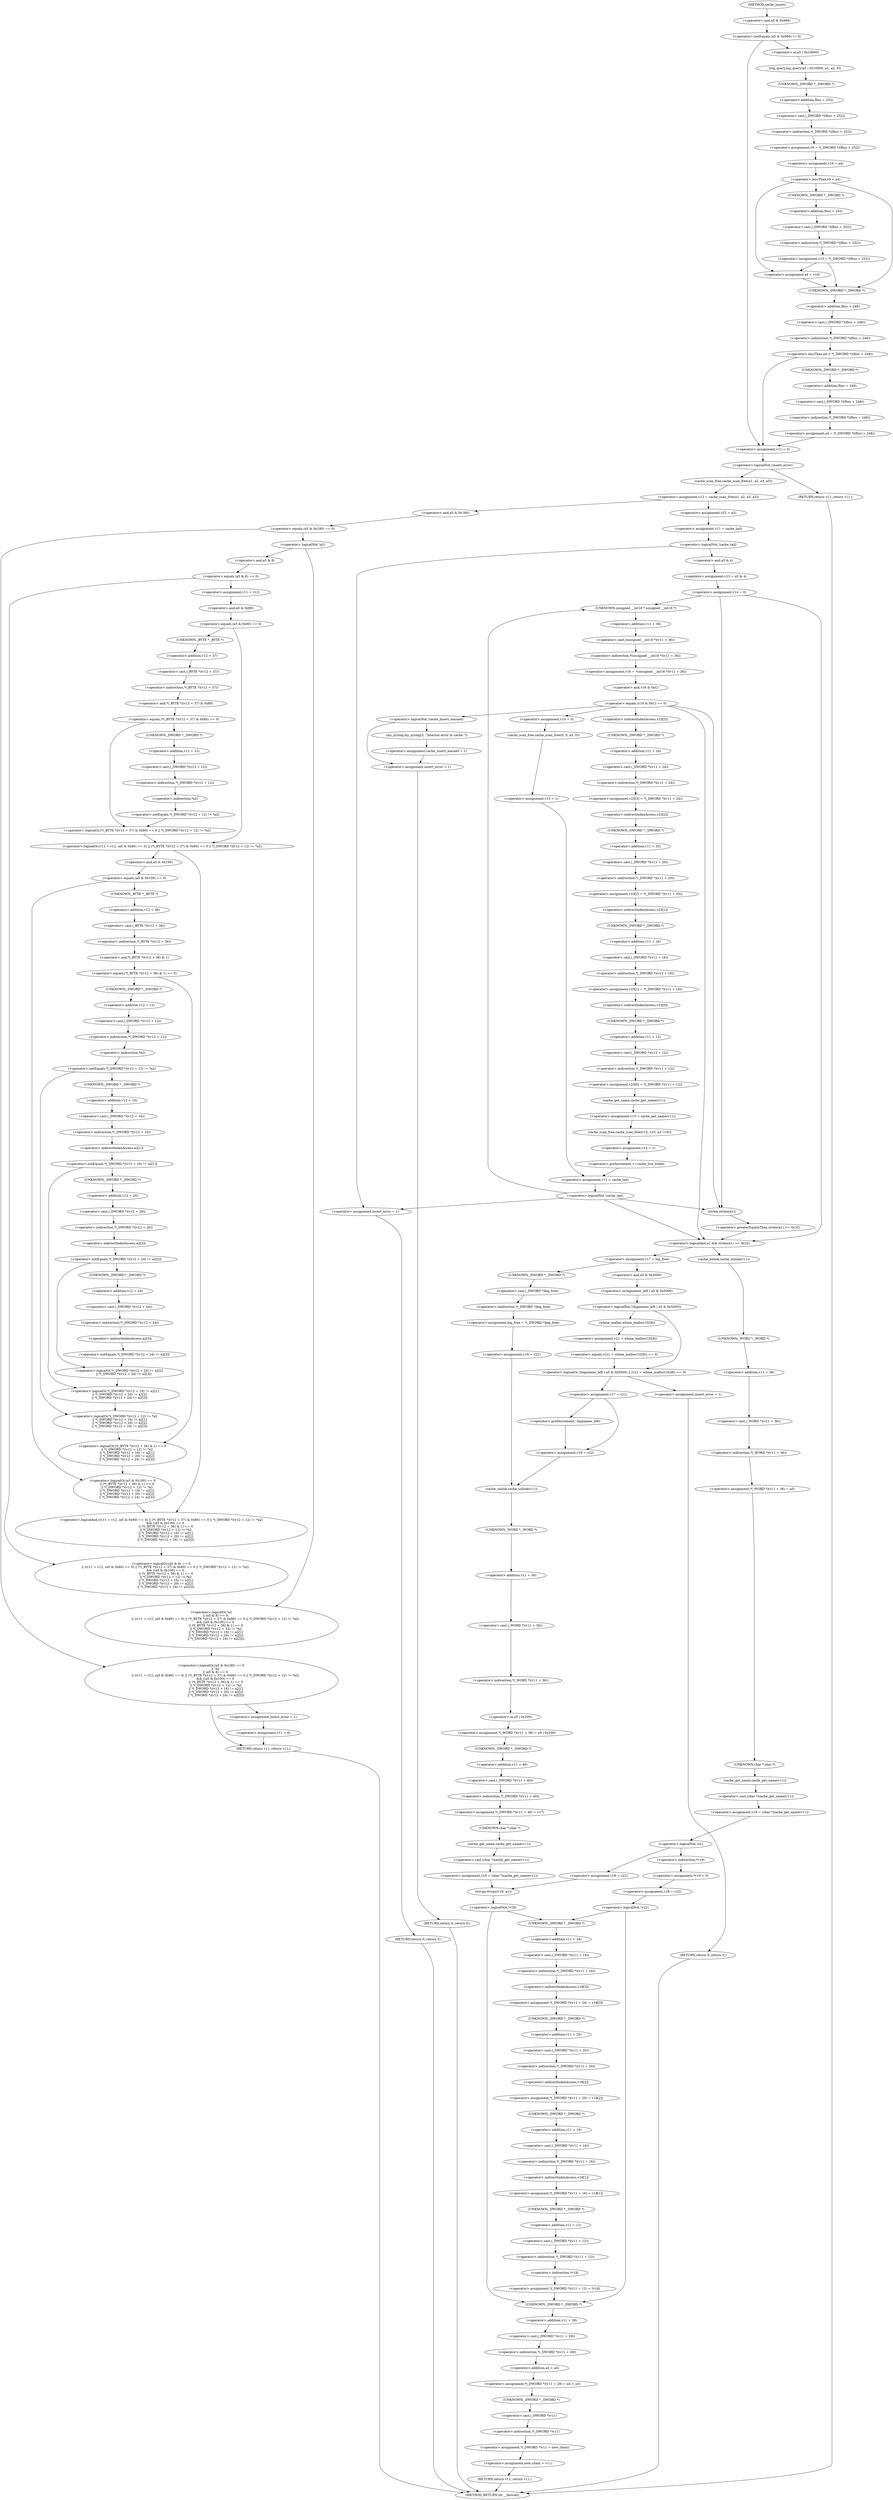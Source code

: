 digraph cache_insert {  
"1000137" [label = "(<operator>.notEquals,(a5 & 0x980) != 0)" ]
"1000138" [label = "(<operator>.and,a5 & 0x980)" ]
"1000143" [label = "(log_query,log_query(a5 | 0x10000, a1, a2, 0))" ]
"1000144" [label = "(<operator>.or,a5 | 0x10000)" ]
"1000150" [label = "(<operator>.assignment,v9 = *(_DWORD *)(fbss + 252))" ]
"1000152" [label = "(<operator>.indirection,*(_DWORD *)(fbss + 252))" ]
"1000153" [label = "(<operator>.cast,(_DWORD *)(fbss + 252))" ]
"1000154" [label = "(UNKNOWN,_DWORD *,_DWORD *)" ]
"1000155" [label = "(<operator>.addition,fbss + 252)" ]
"1000158" [label = "(<operator>.assignment,v10 = a4)" ]
"1000162" [label = "(<operator>.lessThan,v9 < a4)" ]
"1000165" [label = "(<operator>.assignment,v10 = *(_DWORD *)(fbss + 252))" ]
"1000167" [label = "(<operator>.indirection,*(_DWORD *)(fbss + 252))" ]
"1000168" [label = "(<operator>.cast,(_DWORD *)(fbss + 252))" ]
"1000169" [label = "(UNKNOWN,_DWORD *,_DWORD *)" ]
"1000170" [label = "(<operator>.addition,fbss + 252)" ]
"1000175" [label = "(<operator>.assignment,a4 = v10)" ]
"1000179" [label = "(<operator>.lessThan,a4 < *(_DWORD *)(fbss + 248))" ]
"1000181" [label = "(<operator>.indirection,*(_DWORD *)(fbss + 248))" ]
"1000182" [label = "(<operator>.cast,(_DWORD *)(fbss + 248))" ]
"1000183" [label = "(UNKNOWN,_DWORD *,_DWORD *)" ]
"1000184" [label = "(<operator>.addition,fbss + 248)" ]
"1000187" [label = "(<operator>.assignment,a4 = *(_DWORD *)(fbss + 248))" ]
"1000189" [label = "(<operator>.indirection,*(_DWORD *)(fbss + 248))" ]
"1000190" [label = "(<operator>.cast,(_DWORD *)(fbss + 248))" ]
"1000191" [label = "(UNKNOWN,_DWORD *,_DWORD *)" ]
"1000192" [label = "(<operator>.addition,fbss + 248)" ]
"1000195" [label = "(<operator>.assignment,v11 = 0)" ]
"1000199" [label = "(<operator>.logicalNot,!insert_error)" ]
"1000202" [label = "(<operator>.assignment,v12 = cache_scan_free(a1, a2, a3, a5))" ]
"1000204" [label = "(cache_scan_free,cache_scan_free(a1, a2, a3, a5))" ]
"1000213" [label = "(<operator>.logicalOr,(a5 & 0x180) == 0\n        || !a2\n        || (a5 & 8) == 0\n        || ((v11 = v12, (a5 & 0x80) == 0) || (*(_BYTE *)(v12 + 37) & 0x80) == 0 || *(_DWORD *)(v12 + 12) != *a2)\n        && ((a5 & 0x100) == 0\n         || (*(_BYTE *)(v12 + 36) & 1) == 0\n         || *(_DWORD *)(v12 + 12) != *a2\n         || *(_DWORD *)(v12 + 16) != a2[1]\n         || *(_DWORD *)(v12 + 20) != a2[2]\n         || *(_DWORD *)(v12 + 24) != a2[3]))" ]
"1000214" [label = "(<operator>.equals,(a5 & 0x180) == 0)" ]
"1000215" [label = "(<operator>.and,a5 & 0x180)" ]
"1000219" [label = "(<operator>.logicalOr,!a2\n        || (a5 & 8) == 0\n        || ((v11 = v12, (a5 & 0x80) == 0) || (*(_BYTE *)(v12 + 37) & 0x80) == 0 || *(_DWORD *)(v12 + 12) != *a2)\n        && ((a5 & 0x100) == 0\n         || (*(_BYTE *)(v12 + 36) & 1) == 0\n         || *(_DWORD *)(v12 + 12) != *a2\n         || *(_DWORD *)(v12 + 16) != a2[1]\n         || *(_DWORD *)(v12 + 20) != a2[2]\n         || *(_DWORD *)(v12 + 24) != a2[3]))" ]
"1000220" [label = "(<operator>.logicalNot,!a2)" ]
"1000222" [label = "(<operator>.logicalOr,(a5 & 8) == 0\n        || ((v11 = v12, (a5 & 0x80) == 0) || (*(_BYTE *)(v12 + 37) & 0x80) == 0 || *(_DWORD *)(v12 + 12) != *a2)\n        && ((a5 & 0x100) == 0\n         || (*(_BYTE *)(v12 + 36) & 1) == 0\n         || *(_DWORD *)(v12 + 12) != *a2\n         || *(_DWORD *)(v12 + 16) != a2[1]\n         || *(_DWORD *)(v12 + 20) != a2[2]\n         || *(_DWORD *)(v12 + 24) != a2[3]))" ]
"1000223" [label = "(<operator>.equals,(a5 & 8) == 0)" ]
"1000224" [label = "(<operator>.and,a5 & 8)" ]
"1000228" [label = "(<operator>.logicalAnd,((v11 = v12, (a5 & 0x80) == 0) || (*(_BYTE *)(v12 + 37) & 0x80) == 0 || *(_DWORD *)(v12 + 12) != *a2)\n        && ((a5 & 0x100) == 0\n         || (*(_BYTE *)(v12 + 36) & 1) == 0\n         || *(_DWORD *)(v12 + 12) != *a2\n         || *(_DWORD *)(v12 + 16) != a2[1]\n         || *(_DWORD *)(v12 + 20) != a2[2]\n         || *(_DWORD *)(v12 + 24) != a2[3]))" ]
"1000229" [label = "(<operator>.logicalOr,(v11 = v12, (a5 & 0x80) == 0) || (*(_BYTE *)(v12 + 37) & 0x80) == 0 || *(_DWORD *)(v12 + 12) != *a2)" ]
"1000231" [label = "(<operator>.assignment,v11 = v12)" ]
"1000234" [label = "(<operator>.equals,(a5 & 0x80) == 0)" ]
"1000235" [label = "(<operator>.and,a5 & 0x80)" ]
"1000239" [label = "(<operator>.logicalOr,(*(_BYTE *)(v12 + 37) & 0x80) == 0 || *(_DWORD *)(v12 + 12) != *a2)" ]
"1000240" [label = "(<operator>.equals,(*(_BYTE *)(v12 + 37) & 0x80) == 0)" ]
"1000241" [label = "(<operator>.and,*(_BYTE *)(v12 + 37) & 0x80)" ]
"1000242" [label = "(<operator>.indirection,*(_BYTE *)(v12 + 37))" ]
"1000243" [label = "(<operator>.cast,(_BYTE *)(v12 + 37))" ]
"1000244" [label = "(UNKNOWN,_BYTE *,_BYTE *)" ]
"1000245" [label = "(<operator>.addition,v12 + 37)" ]
"1000250" [label = "(<operator>.notEquals,*(_DWORD *)(v12 + 12) != *a2)" ]
"1000251" [label = "(<operator>.indirection,*(_DWORD *)(v12 + 12))" ]
"1000252" [label = "(<operator>.cast,(_DWORD *)(v12 + 12))" ]
"1000253" [label = "(UNKNOWN,_DWORD *,_DWORD *)" ]
"1000254" [label = "(<operator>.addition,v12 + 12)" ]
"1000257" [label = "(<operator>.indirection,*a2)" ]
"1000259" [label = "(<operator>.logicalOr,(a5 & 0x100) == 0\n         || (*(_BYTE *)(v12 + 36) & 1) == 0\n         || *(_DWORD *)(v12 + 12) != *a2\n         || *(_DWORD *)(v12 + 16) != a2[1]\n         || *(_DWORD *)(v12 + 20) != a2[2]\n         || *(_DWORD *)(v12 + 24) != a2[3])" ]
"1000260" [label = "(<operator>.equals,(a5 & 0x100) == 0)" ]
"1000261" [label = "(<operator>.and,a5 & 0x100)" ]
"1000265" [label = "(<operator>.logicalOr,(*(_BYTE *)(v12 + 36) & 1) == 0\n         || *(_DWORD *)(v12 + 12) != *a2\n         || *(_DWORD *)(v12 + 16) != a2[1]\n         || *(_DWORD *)(v12 + 20) != a2[2]\n         || *(_DWORD *)(v12 + 24) != a2[3])" ]
"1000266" [label = "(<operator>.equals,(*(_BYTE *)(v12 + 36) & 1) == 0)" ]
"1000267" [label = "(<operator>.and,*(_BYTE *)(v12 + 36) & 1)" ]
"1000268" [label = "(<operator>.indirection,*(_BYTE *)(v12 + 36))" ]
"1000269" [label = "(<operator>.cast,(_BYTE *)(v12 + 36))" ]
"1000270" [label = "(UNKNOWN,_BYTE *,_BYTE *)" ]
"1000271" [label = "(<operator>.addition,v12 + 36)" ]
"1000276" [label = "(<operator>.logicalOr,*(_DWORD *)(v12 + 12) != *a2\n         || *(_DWORD *)(v12 + 16) != a2[1]\n         || *(_DWORD *)(v12 + 20) != a2[2]\n         || *(_DWORD *)(v12 + 24) != a2[3])" ]
"1000277" [label = "(<operator>.notEquals,*(_DWORD *)(v12 + 12) != *a2)" ]
"1000278" [label = "(<operator>.indirection,*(_DWORD *)(v12 + 12))" ]
"1000279" [label = "(<operator>.cast,(_DWORD *)(v12 + 12))" ]
"1000280" [label = "(UNKNOWN,_DWORD *,_DWORD *)" ]
"1000281" [label = "(<operator>.addition,v12 + 12)" ]
"1000284" [label = "(<operator>.indirection,*a2)" ]
"1000286" [label = "(<operator>.logicalOr,*(_DWORD *)(v12 + 16) != a2[1]\n         || *(_DWORD *)(v12 + 20) != a2[2]\n         || *(_DWORD *)(v12 + 24) != a2[3])" ]
"1000287" [label = "(<operator>.notEquals,*(_DWORD *)(v12 + 16) != a2[1])" ]
"1000288" [label = "(<operator>.indirection,*(_DWORD *)(v12 + 16))" ]
"1000289" [label = "(<operator>.cast,(_DWORD *)(v12 + 16))" ]
"1000290" [label = "(UNKNOWN,_DWORD *,_DWORD *)" ]
"1000291" [label = "(<operator>.addition,v12 + 16)" ]
"1000294" [label = "(<operator>.indirectIndexAccess,a2[1])" ]
"1000297" [label = "(<operator>.logicalOr,*(_DWORD *)(v12 + 20) != a2[2]\n         || *(_DWORD *)(v12 + 24) != a2[3])" ]
"1000298" [label = "(<operator>.notEquals,*(_DWORD *)(v12 + 20) != a2[2])" ]
"1000299" [label = "(<operator>.indirection,*(_DWORD *)(v12 + 20))" ]
"1000300" [label = "(<operator>.cast,(_DWORD *)(v12 + 20))" ]
"1000301" [label = "(UNKNOWN,_DWORD *,_DWORD *)" ]
"1000302" [label = "(<operator>.addition,v12 + 20)" ]
"1000305" [label = "(<operator>.indirectIndexAccess,a2[2])" ]
"1000308" [label = "(<operator>.notEquals,*(_DWORD *)(v12 + 24) != a2[3])" ]
"1000309" [label = "(<operator>.indirection,*(_DWORD *)(v12 + 24))" ]
"1000310" [label = "(<operator>.cast,(_DWORD *)(v12 + 24))" ]
"1000311" [label = "(UNKNOWN,_DWORD *,_DWORD *)" ]
"1000312" [label = "(<operator>.addition,v12 + 24)" ]
"1000315" [label = "(<operator>.indirectIndexAccess,a2[3])" ]
"1000319" [label = "(<operator>.assignment,insert_error = 1)" ]
"1000322" [label = "(<operator>.assignment,v11 = 0)" ]
"1000325" [label = "(RETURN,return v11;,return v11;)" ]
"1000327" [label = "(<operator>.assignment,v22 = a2)" ]
"1000330" [label = "(<operator>.assignment,v11 = cache_tail)" ]
"1000334" [label = "(<operator>.logicalNot,!cache_tail)" ]
"1000338" [label = "(<operator>.assignment,insert_error = 1)" ]
"1000341" [label = "(RETURN,return 0;,return 0;)" ]
"1000343" [label = "(<operator>.assignment,v13 = a5 & 4)" ]
"1000345" [label = "(<operator>.and,a5 & 4)" ]
"1000348" [label = "(<operator>.assignment,v14 = 0)" ]
"1000354" [label = "(<operator>.assignment,v16 = *(unsigned __int16 *)(v11 + 36))" ]
"1000356" [label = "(<operator>.indirection,*(unsigned __int16 *)(v11 + 36))" ]
"1000357" [label = "(<operator>.cast,(unsigned __int16 *)(v11 + 36))" ]
"1000358" [label = "(UNKNOWN,unsigned __int16 *,unsigned __int16 *)" ]
"1000359" [label = "(<operator>.addition,v11 + 36)" ]
"1000363" [label = "(<operator>.equals,(v16 & 0xC) == 0)" ]
"1000364" [label = "(<operator>.and,v16 & 0xC)" ]
"1000373" [label = "(<operator>.logicalNot,!cache_insert_warned)" ]
"1000376" [label = "(my_syslog,my_syslog(3, \"Internal error in cache.\"))" ]
"1000379" [label = "(<operator>.assignment,cache_insert_warned = 1)" ]
"1000382" [label = "(<operator>.assignment,insert_error = 1)" ]
"1000385" [label = "(RETURN,return 0;,return 0;)" ]
"1000390" [label = "(<operator>.assignment,v23[3] = *(_DWORD *)(v11 + 24))" ]
"1000391" [label = "(<operator>.indirectIndexAccess,v23[3])" ]
"1000394" [label = "(<operator>.indirection,*(_DWORD *)(v11 + 24))" ]
"1000395" [label = "(<operator>.cast,(_DWORD *)(v11 + 24))" ]
"1000396" [label = "(UNKNOWN,_DWORD *,_DWORD *)" ]
"1000397" [label = "(<operator>.addition,v11 + 24)" ]
"1000400" [label = "(<operator>.assignment,v23[2] = *(_DWORD *)(v11 + 20))" ]
"1000401" [label = "(<operator>.indirectIndexAccess,v23[2])" ]
"1000404" [label = "(<operator>.indirection,*(_DWORD *)(v11 + 20))" ]
"1000405" [label = "(<operator>.cast,(_DWORD *)(v11 + 20))" ]
"1000406" [label = "(UNKNOWN,_DWORD *,_DWORD *)" ]
"1000407" [label = "(<operator>.addition,v11 + 20)" ]
"1000410" [label = "(<operator>.assignment,v23[1] = *(_DWORD *)(v11 + 16))" ]
"1000411" [label = "(<operator>.indirectIndexAccess,v23[1])" ]
"1000414" [label = "(<operator>.indirection,*(_DWORD *)(v11 + 16))" ]
"1000415" [label = "(<operator>.cast,(_DWORD *)(v11 + 16))" ]
"1000416" [label = "(UNKNOWN,_DWORD *,_DWORD *)" ]
"1000417" [label = "(<operator>.addition,v11 + 16)" ]
"1000420" [label = "(<operator>.assignment,v23[0] = *(_DWORD *)(v11 + 12))" ]
"1000421" [label = "(<operator>.indirectIndexAccess,v23[0])" ]
"1000424" [label = "(<operator>.indirection,*(_DWORD *)(v11 + 12))" ]
"1000425" [label = "(<operator>.cast,(_DWORD *)(v11 + 12))" ]
"1000426" [label = "(UNKNOWN,_DWORD *,_DWORD *)" ]
"1000427" [label = "(<operator>.addition,v11 + 12)" ]
"1000430" [label = "(<operator>.assignment,v15 = cache_get_name(v11))" ]
"1000432" [label = "(cache_get_name,cache_get_name(v11))" ]
"1000434" [label = "(cache_scan_free,cache_scan_free(v15, v23, a3, v16))" ]
"1000439" [label = "(<operator>.assignment,v14 = 1)" ]
"1000442" [label = "(<operator>.preIncrement,++cache_live_freed)" ]
"1000446" [label = "(<operator>.assignment,v14 = 0)" ]
"1000449" [label = "(cache_scan_free,cache_scan_free(0, 0, a3, 0))" ]
"1000454" [label = "(<operator>.assignment,v13 = 1)" ]
"1000457" [label = "(<operator>.assignment,v11 = cache_tail)" ]
"1000461" [label = "(<operator>.logicalNot,!cache_tail)" ]
"1000465" [label = "(<operator>.logicalAnd,a1 && strlen(a1) >= 0x32)" ]
"1000467" [label = "(<operator>.greaterEqualsThan,strlen(a1) >= 0x32)" ]
"1000468" [label = "(strlen,strlen(a1))" ]
"1000472" [label = "(<operator>.assignment,v17 = big_free)" ]
"1000478" [label = "(<operator>.assignment,big_free = *(_DWORD *)big_free)" ]
"1000480" [label = "(<operator>.indirection,*(_DWORD *)big_free)" ]
"1000481" [label = "(<operator>.cast,(_DWORD *)big_free)" ]
"1000482" [label = "(UNKNOWN,_DWORD *,_DWORD *)" ]
"1000484" [label = "(<operator>.assignment,v18 = v22)" ]
"1000490" [label = "(<operator>.logicalOr,!(bignames_left | a5 & 0x5000) || (v21 = whine_malloc(1028)) == 0)" ]
"1000491" [label = "(<operator>.logicalNot,!(bignames_left | a5 & 0x5000))" ]
"1000492" [label = "(<operator>.or,bignames_left | a5 & 0x5000)" ]
"1000494" [label = "(<operator>.and,a5 & 0x5000)" ]
"1000497" [label = "(<operator>.equals,(v21 = whine_malloc(1028)) == 0)" ]
"1000498" [label = "(<operator>.assignment,v21 = whine_malloc(1028))" ]
"1000500" [label = "(whine_malloc,whine_malloc(1028))" ]
"1000504" [label = "(<operator>.assignment,insert_error = 1)" ]
"1000507" [label = "(RETURN,return 0;,return 0;)" ]
"1000509" [label = "(<operator>.assignment,v17 = v21)" ]
"1000514" [label = "(<operator>.preDecrement,--bignames_left)" ]
"1000516" [label = "(<operator>.assignment,v18 = v22)" ]
"1000519" [label = "(cache_unlink,cache_unlink(v11))" ]
"1000521" [label = "(<operator>.assignment,*(_WORD *)(v11 + 36) = a5 | 0x200)" ]
"1000522" [label = "(<operator>.indirection,*(_WORD *)(v11 + 36))" ]
"1000523" [label = "(<operator>.cast,(_WORD *)(v11 + 36))" ]
"1000524" [label = "(UNKNOWN,_WORD *,_WORD *)" ]
"1000525" [label = "(<operator>.addition,v11 + 36)" ]
"1000528" [label = "(<operator>.or,a5 | 0x200)" ]
"1000531" [label = "(<operator>.assignment,*(_DWORD *)(v11 + 40) = v17)" ]
"1000532" [label = "(<operator>.indirection,*(_DWORD *)(v11 + 40))" ]
"1000533" [label = "(<operator>.cast,(_DWORD *)(v11 + 40))" ]
"1000534" [label = "(UNKNOWN,_DWORD *,_DWORD *)" ]
"1000535" [label = "(<operator>.addition,v11 + 40)" ]
"1000539" [label = "(<operator>.assignment,v19 = (char *)cache_get_name(v11))" ]
"1000541" [label = "(<operator>.cast,(char *)cache_get_name(v11))" ]
"1000542" [label = "(UNKNOWN,char *,char *)" ]
"1000543" [label = "(cache_get_name,cache_get_name(v11))" ]
"1000547" [label = "(cache_unlink,cache_unlink(v11))" ]
"1000549" [label = "(<operator>.assignment,*(_WORD *)(v11 + 36) = a5)" ]
"1000550" [label = "(<operator>.indirection,*(_WORD *)(v11 + 36))" ]
"1000551" [label = "(<operator>.cast,(_WORD *)(v11 + 36))" ]
"1000552" [label = "(UNKNOWN,_WORD *,_WORD *)" ]
"1000553" [label = "(<operator>.addition,v11 + 36)" ]
"1000557" [label = "(<operator>.assignment,v19 = (char *)cache_get_name(v11))" ]
"1000559" [label = "(<operator>.cast,(char *)cache_get_name(v11))" ]
"1000560" [label = "(UNKNOWN,char *,char *)" ]
"1000561" [label = "(cache_get_name,cache_get_name(v11))" ]
"1000564" [label = "(<operator>.logicalNot,!a1)" ]
"1000567" [label = "(<operator>.assignment,*v19 = 0)" ]
"1000568" [label = "(<operator>.indirection,*v19)" ]
"1000571" [label = "(<operator>.assignment,v18 = v22)" ]
"1000575" [label = "(<operator>.logicalNot,!v22)" ]
"1000579" [label = "(<operator>.assignment,v18 = v22)" ]
"1000582" [label = "(strcpy,strcpy(v19, a1))" ]
"1000586" [label = "(<operator>.logicalNot,!v18)" ]
"1000590" [label = "(<operator>.assignment,*(_DWORD *)(v11 + 28) = a4 + a3)" ]
"1000591" [label = "(<operator>.indirection,*(_DWORD *)(v11 + 28))" ]
"1000592" [label = "(<operator>.cast,(_DWORD *)(v11 + 28))" ]
"1000593" [label = "(UNKNOWN,_DWORD *,_DWORD *)" ]
"1000594" [label = "(<operator>.addition,v11 + 28)" ]
"1000597" [label = "(<operator>.addition,a4 + a3)" ]
"1000600" [label = "(<operator>.assignment,*(_DWORD *)v11 = new_chain)" ]
"1000601" [label = "(<operator>.indirection,*(_DWORD *)v11)" ]
"1000602" [label = "(<operator>.cast,(_DWORD *)v11)" ]
"1000603" [label = "(UNKNOWN,_DWORD *,_DWORD *)" ]
"1000606" [label = "(<operator>.assignment,new_chain = v11)" ]
"1000609" [label = "(RETURN,return v11;,return v11;)" ]
"1000612" [label = "(<operator>.assignment,*(_DWORD *)(v11 + 24) = v18[3])" ]
"1000613" [label = "(<operator>.indirection,*(_DWORD *)(v11 + 24))" ]
"1000614" [label = "(<operator>.cast,(_DWORD *)(v11 + 24))" ]
"1000615" [label = "(UNKNOWN,_DWORD *,_DWORD *)" ]
"1000616" [label = "(<operator>.addition,v11 + 24)" ]
"1000619" [label = "(<operator>.indirectIndexAccess,v18[3])" ]
"1000622" [label = "(<operator>.assignment,*(_DWORD *)(v11 + 20) = v18[2])" ]
"1000623" [label = "(<operator>.indirection,*(_DWORD *)(v11 + 20))" ]
"1000624" [label = "(<operator>.cast,(_DWORD *)(v11 + 20))" ]
"1000625" [label = "(UNKNOWN,_DWORD *,_DWORD *)" ]
"1000626" [label = "(<operator>.addition,v11 + 20)" ]
"1000629" [label = "(<operator>.indirectIndexAccess,v18[2])" ]
"1000632" [label = "(<operator>.assignment,*(_DWORD *)(v11 + 16) = v18[1])" ]
"1000633" [label = "(<operator>.indirection,*(_DWORD *)(v11 + 16))" ]
"1000634" [label = "(<operator>.cast,(_DWORD *)(v11 + 16))" ]
"1000635" [label = "(UNKNOWN,_DWORD *,_DWORD *)" ]
"1000636" [label = "(<operator>.addition,v11 + 16)" ]
"1000639" [label = "(<operator>.indirectIndexAccess,v18[1])" ]
"1000642" [label = "(<operator>.assignment,*(_DWORD *)(v11 + 12) = *v18)" ]
"1000643" [label = "(<operator>.indirection,*(_DWORD *)(v11 + 12))" ]
"1000644" [label = "(<operator>.cast,(_DWORD *)(v11 + 12))" ]
"1000645" [label = "(UNKNOWN,_DWORD *,_DWORD *)" ]
"1000646" [label = "(<operator>.addition,v11 + 12)" ]
"1000649" [label = "(<operator>.indirection,*v18)" ]
"1000652" [label = "(RETURN,return v11;,return v11;)" ]
"1000115" [label = "(METHOD,cache_insert)" ]
"1000654" [label = "(METHOD_RETURN,int __fastcall)" ]
  "1000137" -> "1000144" 
  "1000137" -> "1000195" 
  "1000138" -> "1000137" 
  "1000143" -> "1000154" 
  "1000144" -> "1000143" 
  "1000150" -> "1000158" 
  "1000152" -> "1000150" 
  "1000153" -> "1000152" 
  "1000154" -> "1000155" 
  "1000155" -> "1000153" 
  "1000158" -> "1000162" 
  "1000162" -> "1000169" 
  "1000162" -> "1000175" 
  "1000162" -> "1000183" 
  "1000165" -> "1000175" 
  "1000165" -> "1000183" 
  "1000167" -> "1000165" 
  "1000168" -> "1000167" 
  "1000169" -> "1000170" 
  "1000170" -> "1000168" 
  "1000175" -> "1000183" 
  "1000179" -> "1000191" 
  "1000179" -> "1000195" 
  "1000181" -> "1000179" 
  "1000182" -> "1000181" 
  "1000183" -> "1000184" 
  "1000184" -> "1000182" 
  "1000187" -> "1000195" 
  "1000189" -> "1000187" 
  "1000190" -> "1000189" 
  "1000191" -> "1000192" 
  "1000192" -> "1000190" 
  "1000195" -> "1000199" 
  "1000199" -> "1000204" 
  "1000199" -> "1000652" 
  "1000202" -> "1000215" 
  "1000202" -> "1000327" 
  "1000204" -> "1000202" 
  "1000213" -> "1000319" 
  "1000213" -> "1000325" 
  "1000214" -> "1000213" 
  "1000214" -> "1000220" 
  "1000215" -> "1000214" 
  "1000219" -> "1000213" 
  "1000220" -> "1000219" 
  "1000220" -> "1000224" 
  "1000222" -> "1000219" 
  "1000223" -> "1000222" 
  "1000223" -> "1000231" 
  "1000224" -> "1000223" 
  "1000228" -> "1000222" 
  "1000229" -> "1000228" 
  "1000229" -> "1000261" 
  "1000231" -> "1000235" 
  "1000234" -> "1000244" 
  "1000234" -> "1000229" 
  "1000235" -> "1000234" 
  "1000239" -> "1000229" 
  "1000240" -> "1000253" 
  "1000240" -> "1000239" 
  "1000241" -> "1000240" 
  "1000242" -> "1000241" 
  "1000243" -> "1000242" 
  "1000244" -> "1000245" 
  "1000245" -> "1000243" 
  "1000250" -> "1000239" 
  "1000251" -> "1000257" 
  "1000252" -> "1000251" 
  "1000253" -> "1000254" 
  "1000254" -> "1000252" 
  "1000257" -> "1000250" 
  "1000259" -> "1000228" 
  "1000260" -> "1000270" 
  "1000260" -> "1000259" 
  "1000261" -> "1000260" 
  "1000265" -> "1000259" 
  "1000266" -> "1000280" 
  "1000266" -> "1000265" 
  "1000267" -> "1000266" 
  "1000268" -> "1000267" 
  "1000269" -> "1000268" 
  "1000270" -> "1000271" 
  "1000271" -> "1000269" 
  "1000276" -> "1000265" 
  "1000277" -> "1000290" 
  "1000277" -> "1000276" 
  "1000278" -> "1000284" 
  "1000279" -> "1000278" 
  "1000280" -> "1000281" 
  "1000281" -> "1000279" 
  "1000284" -> "1000277" 
  "1000286" -> "1000276" 
  "1000287" -> "1000301" 
  "1000287" -> "1000286" 
  "1000288" -> "1000294" 
  "1000289" -> "1000288" 
  "1000290" -> "1000291" 
  "1000291" -> "1000289" 
  "1000294" -> "1000287" 
  "1000297" -> "1000286" 
  "1000298" -> "1000311" 
  "1000298" -> "1000297" 
  "1000299" -> "1000305" 
  "1000300" -> "1000299" 
  "1000301" -> "1000302" 
  "1000302" -> "1000300" 
  "1000305" -> "1000298" 
  "1000308" -> "1000297" 
  "1000309" -> "1000315" 
  "1000310" -> "1000309" 
  "1000311" -> "1000312" 
  "1000312" -> "1000310" 
  "1000315" -> "1000308" 
  "1000319" -> "1000322" 
  "1000322" -> "1000325" 
  "1000325" -> "1000654" 
  "1000327" -> "1000330" 
  "1000330" -> "1000334" 
  "1000334" -> "1000338" 
  "1000334" -> "1000345" 
  "1000338" -> "1000341" 
  "1000341" -> "1000654" 
  "1000343" -> "1000348" 
  "1000345" -> "1000343" 
  "1000348" -> "1000358" 
  "1000348" -> "1000465" 
  "1000348" -> "1000468" 
  "1000354" -> "1000364" 
  "1000356" -> "1000354" 
  "1000357" -> "1000356" 
  "1000358" -> "1000359" 
  "1000359" -> "1000357" 
  "1000363" -> "1000465" 
  "1000363" -> "1000468" 
  "1000363" -> "1000373" 
  "1000363" -> "1000391" 
  "1000363" -> "1000446" 
  "1000364" -> "1000363" 
  "1000373" -> "1000376" 
  "1000373" -> "1000382" 
  "1000376" -> "1000379" 
  "1000379" -> "1000382" 
  "1000382" -> "1000385" 
  "1000385" -> "1000654" 
  "1000390" -> "1000401" 
  "1000391" -> "1000396" 
  "1000394" -> "1000390" 
  "1000395" -> "1000394" 
  "1000396" -> "1000397" 
  "1000397" -> "1000395" 
  "1000400" -> "1000411" 
  "1000401" -> "1000406" 
  "1000404" -> "1000400" 
  "1000405" -> "1000404" 
  "1000406" -> "1000407" 
  "1000407" -> "1000405" 
  "1000410" -> "1000421" 
  "1000411" -> "1000416" 
  "1000414" -> "1000410" 
  "1000415" -> "1000414" 
  "1000416" -> "1000417" 
  "1000417" -> "1000415" 
  "1000420" -> "1000432" 
  "1000421" -> "1000426" 
  "1000424" -> "1000420" 
  "1000425" -> "1000424" 
  "1000426" -> "1000427" 
  "1000427" -> "1000425" 
  "1000430" -> "1000434" 
  "1000432" -> "1000430" 
  "1000434" -> "1000439" 
  "1000439" -> "1000442" 
  "1000442" -> "1000457" 
  "1000446" -> "1000449" 
  "1000449" -> "1000454" 
  "1000454" -> "1000457" 
  "1000457" -> "1000461" 
  "1000461" -> "1000358" 
  "1000461" -> "1000465" 
  "1000461" -> "1000468" 
  "1000461" -> "1000338" 
  "1000465" -> "1000472" 
  "1000465" -> "1000547" 
  "1000467" -> "1000465" 
  "1000468" -> "1000467" 
  "1000472" -> "1000482" 
  "1000472" -> "1000494" 
  "1000478" -> "1000484" 
  "1000480" -> "1000478" 
  "1000481" -> "1000480" 
  "1000482" -> "1000481" 
  "1000484" -> "1000519" 
  "1000490" -> "1000504" 
  "1000490" -> "1000509" 
  "1000491" -> "1000490" 
  "1000491" -> "1000500" 
  "1000492" -> "1000491" 
  "1000494" -> "1000492" 
  "1000497" -> "1000490" 
  "1000498" -> "1000497" 
  "1000500" -> "1000498" 
  "1000504" -> "1000507" 
  "1000507" -> "1000654" 
  "1000509" -> "1000514" 
  "1000509" -> "1000516" 
  "1000514" -> "1000516" 
  "1000516" -> "1000519" 
  "1000519" -> "1000524" 
  "1000521" -> "1000534" 
  "1000522" -> "1000528" 
  "1000523" -> "1000522" 
  "1000524" -> "1000525" 
  "1000525" -> "1000523" 
  "1000528" -> "1000521" 
  "1000531" -> "1000542" 
  "1000532" -> "1000531" 
  "1000533" -> "1000532" 
  "1000534" -> "1000535" 
  "1000535" -> "1000533" 
  "1000539" -> "1000582" 
  "1000541" -> "1000539" 
  "1000542" -> "1000543" 
  "1000543" -> "1000541" 
  "1000547" -> "1000552" 
  "1000549" -> "1000560" 
  "1000550" -> "1000549" 
  "1000551" -> "1000550" 
  "1000552" -> "1000553" 
  "1000553" -> "1000551" 
  "1000557" -> "1000564" 
  "1000559" -> "1000557" 
  "1000560" -> "1000561" 
  "1000561" -> "1000559" 
  "1000564" -> "1000568" 
  "1000564" -> "1000579" 
  "1000567" -> "1000571" 
  "1000568" -> "1000567" 
  "1000571" -> "1000575" 
  "1000575" -> "1000593" 
  "1000575" -> "1000615" 
  "1000579" -> "1000582" 
  "1000582" -> "1000586" 
  "1000586" -> "1000593" 
  "1000586" -> "1000615" 
  "1000590" -> "1000603" 
  "1000591" -> "1000597" 
  "1000592" -> "1000591" 
  "1000593" -> "1000594" 
  "1000594" -> "1000592" 
  "1000597" -> "1000590" 
  "1000600" -> "1000606" 
  "1000601" -> "1000600" 
  "1000602" -> "1000601" 
  "1000603" -> "1000602" 
  "1000606" -> "1000609" 
  "1000609" -> "1000654" 
  "1000612" -> "1000625" 
  "1000613" -> "1000619" 
  "1000614" -> "1000613" 
  "1000615" -> "1000616" 
  "1000616" -> "1000614" 
  "1000619" -> "1000612" 
  "1000622" -> "1000635" 
  "1000623" -> "1000629" 
  "1000624" -> "1000623" 
  "1000625" -> "1000626" 
  "1000626" -> "1000624" 
  "1000629" -> "1000622" 
  "1000632" -> "1000645" 
  "1000633" -> "1000639" 
  "1000634" -> "1000633" 
  "1000635" -> "1000636" 
  "1000636" -> "1000634" 
  "1000639" -> "1000632" 
  "1000642" -> "1000593" 
  "1000643" -> "1000649" 
  "1000644" -> "1000643" 
  "1000645" -> "1000646" 
  "1000646" -> "1000644" 
  "1000649" -> "1000642" 
  "1000652" -> "1000654" 
  "1000115" -> "1000138" 
}
